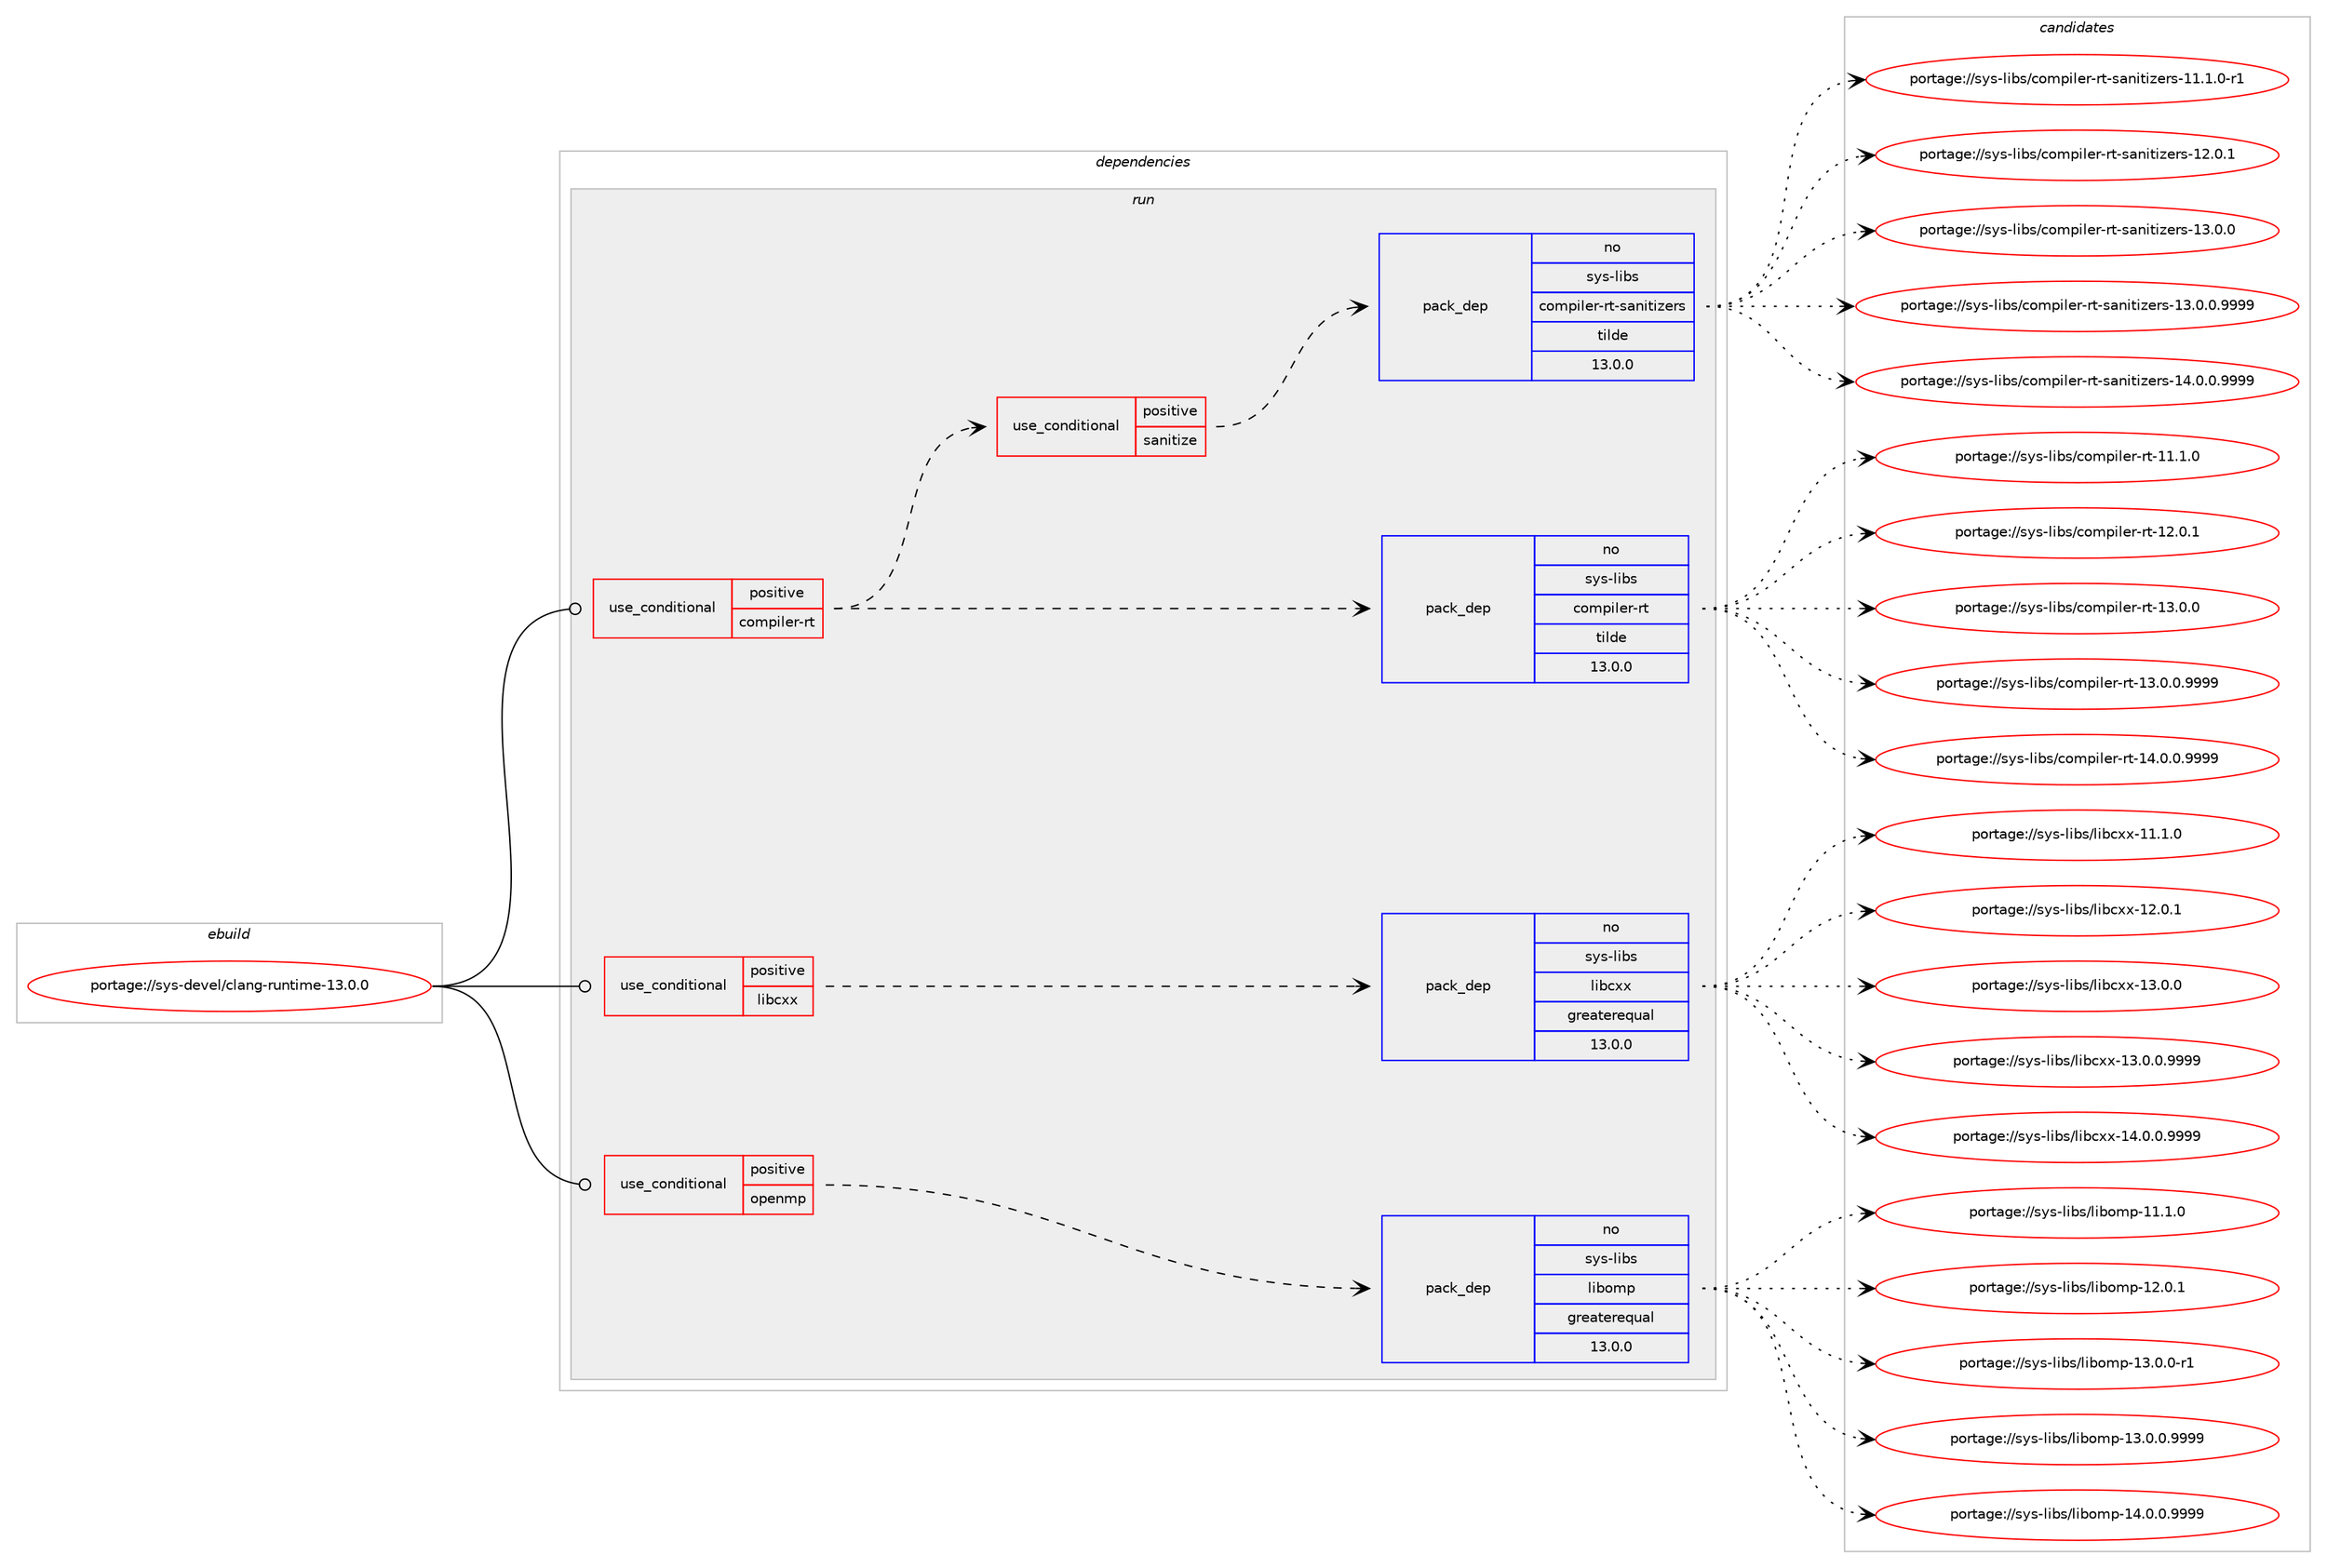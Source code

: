 digraph prolog {

# *************
# Graph options
# *************

newrank=true;
concentrate=true;
compound=true;
graph [rankdir=LR,fontname=Helvetica,fontsize=10,ranksep=1.5];#, ranksep=2.5, nodesep=0.2];
edge  [arrowhead=vee];
node  [fontname=Helvetica,fontsize=10];

# **********
# The ebuild
# **********

subgraph cluster_leftcol {
color=gray;
rank=same;
label=<<i>ebuild</i>>;
id [label="portage://sys-devel/clang-runtime-13.0.0", color=red, width=4, href="../sys-devel/clang-runtime-13.0.0.svg"];
}

# ****************
# The dependencies
# ****************

subgraph cluster_midcol {
color=gray;
label=<<i>dependencies</i>>;
subgraph cluster_compile {
fillcolor="#eeeeee";
style=filled;
label=<<i>compile</i>>;
}
subgraph cluster_compileandrun {
fillcolor="#eeeeee";
style=filled;
label=<<i>compile and run</i>>;
}
subgraph cluster_run {
fillcolor="#eeeeee";
style=filled;
label=<<i>run</i>>;
subgraph cond323 {
dependency2579 [label=<<TABLE BORDER="0" CELLBORDER="1" CELLSPACING="0" CELLPADDING="4"><TR><TD ROWSPAN="3" CELLPADDING="10">use_conditional</TD></TR><TR><TD>positive</TD></TR><TR><TD>compiler-rt</TD></TR></TABLE>>, shape=none, color=red];
subgraph pack2255 {
dependency2580 [label=<<TABLE BORDER="0" CELLBORDER="1" CELLSPACING="0" CELLPADDING="4" WIDTH="220"><TR><TD ROWSPAN="6" CELLPADDING="30">pack_dep</TD></TR><TR><TD WIDTH="110">no</TD></TR><TR><TD>sys-libs</TD></TR><TR><TD>compiler-rt</TD></TR><TR><TD>tilde</TD></TR><TR><TD>13.0.0</TD></TR></TABLE>>, shape=none, color=blue];
}
dependency2579:e -> dependency2580:w [weight=20,style="dashed",arrowhead="vee"];
subgraph cond324 {
dependency2581 [label=<<TABLE BORDER="0" CELLBORDER="1" CELLSPACING="0" CELLPADDING="4"><TR><TD ROWSPAN="3" CELLPADDING="10">use_conditional</TD></TR><TR><TD>positive</TD></TR><TR><TD>sanitize</TD></TR></TABLE>>, shape=none, color=red];
subgraph pack2256 {
dependency2582 [label=<<TABLE BORDER="0" CELLBORDER="1" CELLSPACING="0" CELLPADDING="4" WIDTH="220"><TR><TD ROWSPAN="6" CELLPADDING="30">pack_dep</TD></TR><TR><TD WIDTH="110">no</TD></TR><TR><TD>sys-libs</TD></TR><TR><TD>compiler-rt-sanitizers</TD></TR><TR><TD>tilde</TD></TR><TR><TD>13.0.0</TD></TR></TABLE>>, shape=none, color=blue];
}
dependency2581:e -> dependency2582:w [weight=20,style="dashed",arrowhead="vee"];
}
dependency2579:e -> dependency2581:w [weight=20,style="dashed",arrowhead="vee"];
}
id:e -> dependency2579:w [weight=20,style="solid",arrowhead="odot"];
subgraph cond325 {
dependency2583 [label=<<TABLE BORDER="0" CELLBORDER="1" CELLSPACING="0" CELLPADDING="4"><TR><TD ROWSPAN="3" CELLPADDING="10">use_conditional</TD></TR><TR><TD>positive</TD></TR><TR><TD>libcxx</TD></TR></TABLE>>, shape=none, color=red];
subgraph pack2257 {
dependency2584 [label=<<TABLE BORDER="0" CELLBORDER="1" CELLSPACING="0" CELLPADDING="4" WIDTH="220"><TR><TD ROWSPAN="6" CELLPADDING="30">pack_dep</TD></TR><TR><TD WIDTH="110">no</TD></TR><TR><TD>sys-libs</TD></TR><TR><TD>libcxx</TD></TR><TR><TD>greaterequal</TD></TR><TR><TD>13.0.0</TD></TR></TABLE>>, shape=none, color=blue];
}
dependency2583:e -> dependency2584:w [weight=20,style="dashed",arrowhead="vee"];
}
id:e -> dependency2583:w [weight=20,style="solid",arrowhead="odot"];
subgraph cond326 {
dependency2585 [label=<<TABLE BORDER="0" CELLBORDER="1" CELLSPACING="0" CELLPADDING="4"><TR><TD ROWSPAN="3" CELLPADDING="10">use_conditional</TD></TR><TR><TD>positive</TD></TR><TR><TD>openmp</TD></TR></TABLE>>, shape=none, color=red];
subgraph pack2258 {
dependency2586 [label=<<TABLE BORDER="0" CELLBORDER="1" CELLSPACING="0" CELLPADDING="4" WIDTH="220"><TR><TD ROWSPAN="6" CELLPADDING="30">pack_dep</TD></TR><TR><TD WIDTH="110">no</TD></TR><TR><TD>sys-libs</TD></TR><TR><TD>libomp</TD></TR><TR><TD>greaterequal</TD></TR><TR><TD>13.0.0</TD></TR></TABLE>>, shape=none, color=blue];
}
dependency2585:e -> dependency2586:w [weight=20,style="dashed",arrowhead="vee"];
}
id:e -> dependency2585:w [weight=20,style="solid",arrowhead="odot"];
}
}

# **************
# The candidates
# **************

subgraph cluster_choices {
rank=same;
color=gray;
label=<<i>candidates</i>>;

subgraph choice2255 {
color=black;
nodesep=1;
choice115121115451081059811547991111091121051081011144511411645494946494648 [label="portage://sys-libs/compiler-rt-11.1.0", color=red, width=4,href="../sys-libs/compiler-rt-11.1.0.svg"];
choice115121115451081059811547991111091121051081011144511411645495046484649 [label="portage://sys-libs/compiler-rt-12.0.1", color=red, width=4,href="../sys-libs/compiler-rt-12.0.1.svg"];
choice115121115451081059811547991111091121051081011144511411645495146484648 [label="portage://sys-libs/compiler-rt-13.0.0", color=red, width=4,href="../sys-libs/compiler-rt-13.0.0.svg"];
choice1151211154510810598115479911110911210510810111445114116454951464846484657575757 [label="portage://sys-libs/compiler-rt-13.0.0.9999", color=red, width=4,href="../sys-libs/compiler-rt-13.0.0.9999.svg"];
choice1151211154510810598115479911110911210510810111445114116454952464846484657575757 [label="portage://sys-libs/compiler-rt-14.0.0.9999", color=red, width=4,href="../sys-libs/compiler-rt-14.0.0.9999.svg"];
dependency2580:e -> choice115121115451081059811547991111091121051081011144511411645494946494648:w [style=dotted,weight="100"];
dependency2580:e -> choice115121115451081059811547991111091121051081011144511411645495046484649:w [style=dotted,weight="100"];
dependency2580:e -> choice115121115451081059811547991111091121051081011144511411645495146484648:w [style=dotted,weight="100"];
dependency2580:e -> choice1151211154510810598115479911110911210510810111445114116454951464846484657575757:w [style=dotted,weight="100"];
dependency2580:e -> choice1151211154510810598115479911110911210510810111445114116454952464846484657575757:w [style=dotted,weight="100"];
}
subgraph choice2256 {
color=black;
nodesep=1;
choice11512111545108105981154799111109112105108101114451141164511597110105116105122101114115454949464946484511449 [label="portage://sys-libs/compiler-rt-sanitizers-11.1.0-r1", color=red, width=4,href="../sys-libs/compiler-rt-sanitizers-11.1.0-r1.svg"];
choice1151211154510810598115479911110911210510810111445114116451159711010511610512210111411545495046484649 [label="portage://sys-libs/compiler-rt-sanitizers-12.0.1", color=red, width=4,href="../sys-libs/compiler-rt-sanitizers-12.0.1.svg"];
choice1151211154510810598115479911110911210510810111445114116451159711010511610512210111411545495146484648 [label="portage://sys-libs/compiler-rt-sanitizers-13.0.0", color=red, width=4,href="../sys-libs/compiler-rt-sanitizers-13.0.0.svg"];
choice11512111545108105981154799111109112105108101114451141164511597110105116105122101114115454951464846484657575757 [label="portage://sys-libs/compiler-rt-sanitizers-13.0.0.9999", color=red, width=4,href="../sys-libs/compiler-rt-sanitizers-13.0.0.9999.svg"];
choice11512111545108105981154799111109112105108101114451141164511597110105116105122101114115454952464846484657575757 [label="portage://sys-libs/compiler-rt-sanitizers-14.0.0.9999", color=red, width=4,href="../sys-libs/compiler-rt-sanitizers-14.0.0.9999.svg"];
dependency2582:e -> choice11512111545108105981154799111109112105108101114451141164511597110105116105122101114115454949464946484511449:w [style=dotted,weight="100"];
dependency2582:e -> choice1151211154510810598115479911110911210510810111445114116451159711010511610512210111411545495046484649:w [style=dotted,weight="100"];
dependency2582:e -> choice1151211154510810598115479911110911210510810111445114116451159711010511610512210111411545495146484648:w [style=dotted,weight="100"];
dependency2582:e -> choice11512111545108105981154799111109112105108101114451141164511597110105116105122101114115454951464846484657575757:w [style=dotted,weight="100"];
dependency2582:e -> choice11512111545108105981154799111109112105108101114451141164511597110105116105122101114115454952464846484657575757:w [style=dotted,weight="100"];
}
subgraph choice2257 {
color=black;
nodesep=1;
choice115121115451081059811547108105989912012045494946494648 [label="portage://sys-libs/libcxx-11.1.0", color=red, width=4,href="../sys-libs/libcxx-11.1.0.svg"];
choice115121115451081059811547108105989912012045495046484649 [label="portage://sys-libs/libcxx-12.0.1", color=red, width=4,href="../sys-libs/libcxx-12.0.1.svg"];
choice115121115451081059811547108105989912012045495146484648 [label="portage://sys-libs/libcxx-13.0.0", color=red, width=4,href="../sys-libs/libcxx-13.0.0.svg"];
choice1151211154510810598115471081059899120120454951464846484657575757 [label="portage://sys-libs/libcxx-13.0.0.9999", color=red, width=4,href="../sys-libs/libcxx-13.0.0.9999.svg"];
choice1151211154510810598115471081059899120120454952464846484657575757 [label="portage://sys-libs/libcxx-14.0.0.9999", color=red, width=4,href="../sys-libs/libcxx-14.0.0.9999.svg"];
dependency2584:e -> choice115121115451081059811547108105989912012045494946494648:w [style=dotted,weight="100"];
dependency2584:e -> choice115121115451081059811547108105989912012045495046484649:w [style=dotted,weight="100"];
dependency2584:e -> choice115121115451081059811547108105989912012045495146484648:w [style=dotted,weight="100"];
dependency2584:e -> choice1151211154510810598115471081059899120120454951464846484657575757:w [style=dotted,weight="100"];
dependency2584:e -> choice1151211154510810598115471081059899120120454952464846484657575757:w [style=dotted,weight="100"];
}
subgraph choice2258 {
color=black;
nodesep=1;
choice1151211154510810598115471081059811110911245494946494648 [label="portage://sys-libs/libomp-11.1.0", color=red, width=4,href="../sys-libs/libomp-11.1.0.svg"];
choice1151211154510810598115471081059811110911245495046484649 [label="portage://sys-libs/libomp-12.0.1", color=red, width=4,href="../sys-libs/libomp-12.0.1.svg"];
choice11512111545108105981154710810598111109112454951464846484511449 [label="portage://sys-libs/libomp-13.0.0-r1", color=red, width=4,href="../sys-libs/libomp-13.0.0-r1.svg"];
choice11512111545108105981154710810598111109112454951464846484657575757 [label="portage://sys-libs/libomp-13.0.0.9999", color=red, width=4,href="../sys-libs/libomp-13.0.0.9999.svg"];
choice11512111545108105981154710810598111109112454952464846484657575757 [label="portage://sys-libs/libomp-14.0.0.9999", color=red, width=4,href="../sys-libs/libomp-14.0.0.9999.svg"];
dependency2586:e -> choice1151211154510810598115471081059811110911245494946494648:w [style=dotted,weight="100"];
dependency2586:e -> choice1151211154510810598115471081059811110911245495046484649:w [style=dotted,weight="100"];
dependency2586:e -> choice11512111545108105981154710810598111109112454951464846484511449:w [style=dotted,weight="100"];
dependency2586:e -> choice11512111545108105981154710810598111109112454951464846484657575757:w [style=dotted,weight="100"];
dependency2586:e -> choice11512111545108105981154710810598111109112454952464846484657575757:w [style=dotted,weight="100"];
}
}

}
